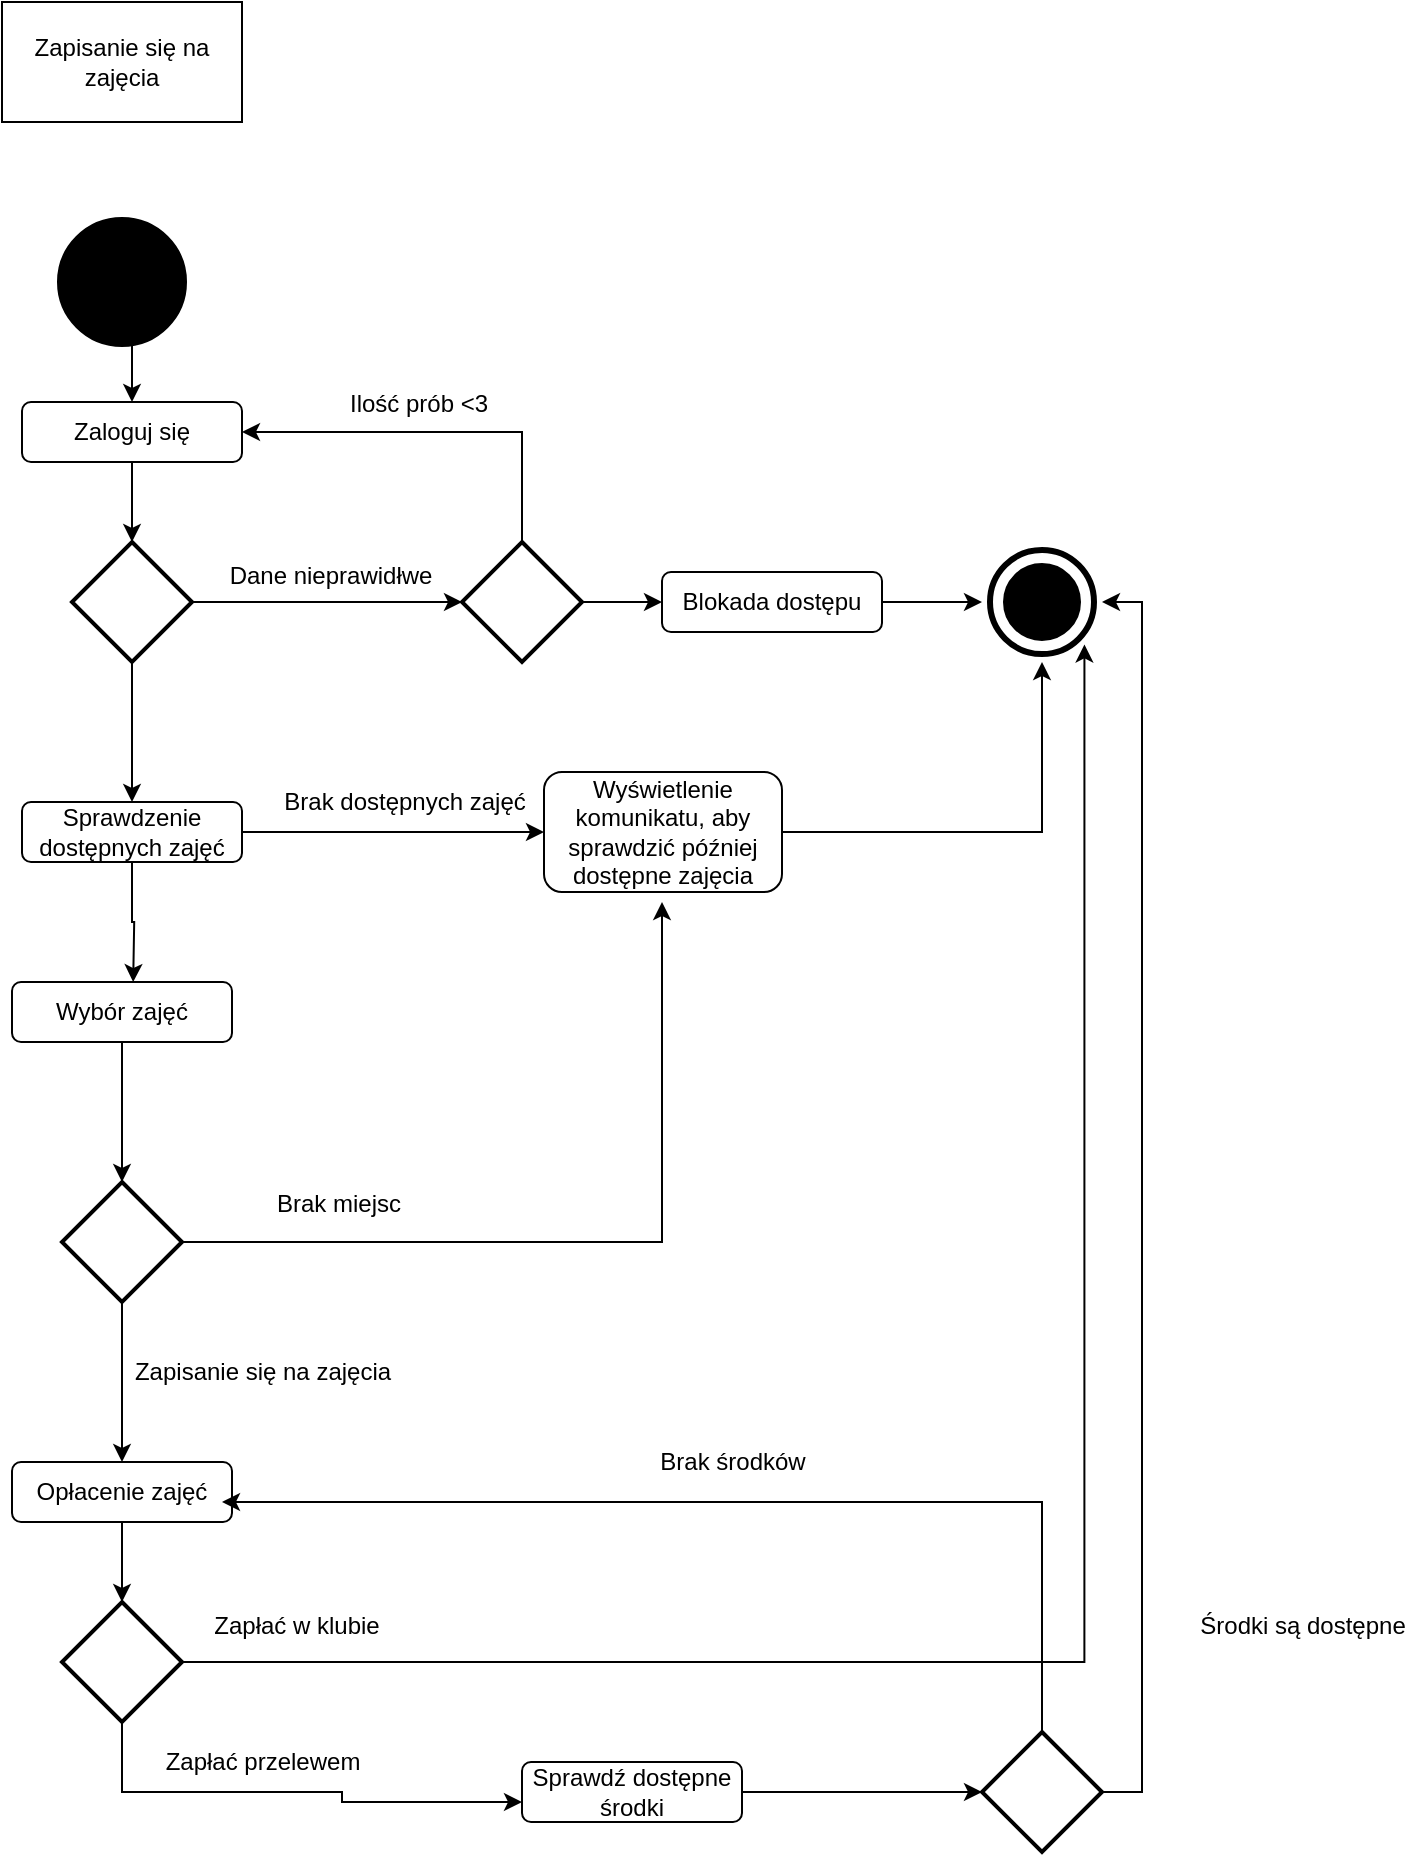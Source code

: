 <mxfile version="12.8.8" type="google"><diagram id="C5RBs43oDa-KdzZeNtuy" name="Page-1"><mxGraphModel dx="516" dy="1921" grid="1" gridSize="10" guides="1" tooltips="1" connect="1" arrows="1" fold="1" page="1" pageScale="1" pageWidth="827" pageHeight="1169" math="0" shadow="0"><root><mxCell id="WIyWlLk6GJQsqaUBKTNV-0"/><mxCell id="WIyWlLk6GJQsqaUBKTNV-1" parent="WIyWlLk6GJQsqaUBKTNV-0"/><mxCell id="faOteIYEjhpvXxkh--tM-0" value="Zapisanie się na zajęcia" style="rounded=0;whiteSpace=wrap;html=1;" parent="WIyWlLk6GJQsqaUBKTNV-1" vertex="1"><mxGeometry x="70" y="-90" width="120" height="60" as="geometry"/></mxCell><object label="" id="faOteIYEjhpvXxkh--tM-1"><mxCell style="ellipse;shape=doubleEllipse;whiteSpace=wrap;html=1;aspect=fixed;fillColor=#000000;strokeColor=#FFFFFF;strokeWidth=5;" parent="WIyWlLk6GJQsqaUBKTNV-1" vertex="1"><mxGeometry x="560" y="180" width="60" height="60" as="geometry"/></mxCell></object><mxCell id="faOteIYEjhpvXxkh--tM-8" style="edgeStyle=orthogonalEdgeStyle;rounded=0;orthogonalLoop=1;jettySize=auto;html=1;exitX=0.5;exitY=1;exitDx=0;exitDy=0;entryX=0.5;entryY=0;entryDx=0;entryDy=0;" parent="WIyWlLk6GJQsqaUBKTNV-1" source="faOteIYEjhpvXxkh--tM-2" target="faOteIYEjhpvXxkh--tM-7" edge="1"><mxGeometry relative="1" as="geometry"/></mxCell><mxCell id="faOteIYEjhpvXxkh--tM-2" value="" style="ellipse;shape=doubleEllipse;whiteSpace=wrap;html=1;aspect=fixed;strokeColor=#000000;strokeWidth=5;fillColor=#000000;" parent="WIyWlLk6GJQsqaUBKTNV-1" vertex="1"><mxGeometry x="100" y="20" width="60" height="60" as="geometry"/></mxCell><mxCell id="faOteIYEjhpvXxkh--tM-10" style="edgeStyle=orthogonalEdgeStyle;rounded=0;orthogonalLoop=1;jettySize=auto;html=1;exitX=1;exitY=0.5;exitDx=0;exitDy=0;exitPerimeter=0;entryX=0;entryY=0.5;entryDx=0;entryDy=0;entryPerimeter=0;" parent="WIyWlLk6GJQsqaUBKTNV-1" source="faOteIYEjhpvXxkh--tM-5" target="faOteIYEjhpvXxkh--tM-13" edge="1"><mxGeometry relative="1" as="geometry"><mxPoint x="300" y="210.118" as="targetPoint"/></mxGeometry></mxCell><mxCell id="faOteIYEjhpvXxkh--tM-23" style="edgeStyle=orthogonalEdgeStyle;rounded=0;orthogonalLoop=1;jettySize=auto;html=1;exitX=0.5;exitY=1;exitDx=0;exitDy=0;exitPerimeter=0;entryX=0.5;entryY=0;entryDx=0;entryDy=0;" parent="WIyWlLk6GJQsqaUBKTNV-1" source="faOteIYEjhpvXxkh--tM-5" target="faOteIYEjhpvXxkh--tM-22" edge="1"><mxGeometry relative="1" as="geometry"/></mxCell><mxCell id="faOteIYEjhpvXxkh--tM-5" value="" style="strokeWidth=2;html=1;shape=mxgraph.flowchart.decision;whiteSpace=wrap;" parent="WIyWlLk6GJQsqaUBKTNV-1" vertex="1"><mxGeometry x="105" y="180" width="60" height="60" as="geometry"/></mxCell><mxCell id="faOteIYEjhpvXxkh--tM-9" style="edgeStyle=orthogonalEdgeStyle;rounded=0;orthogonalLoop=1;jettySize=auto;html=1;exitX=0.5;exitY=1;exitDx=0;exitDy=0;entryX=0.5;entryY=0;entryDx=0;entryDy=0;entryPerimeter=0;" parent="WIyWlLk6GJQsqaUBKTNV-1" source="faOteIYEjhpvXxkh--tM-7" target="faOteIYEjhpvXxkh--tM-5" edge="1"><mxGeometry relative="1" as="geometry"/></mxCell><mxCell id="faOteIYEjhpvXxkh--tM-7" value="Zaloguj się" style="rounded=1;whiteSpace=wrap;html=1;strokeColor=#000000;strokeWidth=1;fillColor=#FFFFFF;" parent="WIyWlLk6GJQsqaUBKTNV-1" vertex="1"><mxGeometry x="80" y="110" width="110" height="30" as="geometry"/></mxCell><mxCell id="faOteIYEjhpvXxkh--tM-11" value="Dane nieprawidłwe" style="text;html=1;align=center;verticalAlign=middle;resizable=0;points=[];autosize=1;" parent="WIyWlLk6GJQsqaUBKTNV-1" vertex="1"><mxGeometry x="174" y="187" width="120" height="20" as="geometry"/></mxCell><mxCell id="faOteIYEjhpvXxkh--tM-14" style="edgeStyle=orthogonalEdgeStyle;rounded=0;orthogonalLoop=1;jettySize=auto;html=1;exitX=0.5;exitY=0;exitDx=0;exitDy=0;exitPerimeter=0;entryX=1;entryY=0.5;entryDx=0;entryDy=0;" parent="WIyWlLk6GJQsqaUBKTNV-1" source="faOteIYEjhpvXxkh--tM-13" target="faOteIYEjhpvXxkh--tM-7" edge="1"><mxGeometry relative="1" as="geometry"/></mxCell><mxCell id="faOteIYEjhpvXxkh--tM-20" style="edgeStyle=orthogonalEdgeStyle;rounded=0;orthogonalLoop=1;jettySize=auto;html=1;exitX=1;exitY=0.5;exitDx=0;exitDy=0;exitPerimeter=0;entryX=0;entryY=0.5;entryDx=0;entryDy=0;" parent="WIyWlLk6GJQsqaUBKTNV-1" source="faOteIYEjhpvXxkh--tM-13" target="faOteIYEjhpvXxkh--tM-19" edge="1"><mxGeometry relative="1" as="geometry"/></mxCell><mxCell id="faOteIYEjhpvXxkh--tM-13" value="" style="strokeWidth=2;html=1;shape=mxgraph.flowchart.decision;whiteSpace=wrap;" parent="WIyWlLk6GJQsqaUBKTNV-1" vertex="1"><mxGeometry x="300" y="180" width="60" height="60" as="geometry"/></mxCell><mxCell id="faOteIYEjhpvXxkh--tM-15" value="Ilość prób &amp;lt;3" style="text;html=1;align=center;verticalAlign=middle;resizable=0;points=[];autosize=1;" parent="WIyWlLk6GJQsqaUBKTNV-1" vertex="1"><mxGeometry x="238" y="101" width="80" height="20" as="geometry"/></mxCell><mxCell id="faOteIYEjhpvXxkh--tM-21" style="edgeStyle=orthogonalEdgeStyle;rounded=0;orthogonalLoop=1;jettySize=auto;html=1;exitX=1;exitY=0.5;exitDx=0;exitDy=0;entryX=0;entryY=0.5;entryDx=0;entryDy=0;" parent="WIyWlLk6GJQsqaUBKTNV-1" source="faOteIYEjhpvXxkh--tM-19" target="faOteIYEjhpvXxkh--tM-1" edge="1"><mxGeometry relative="1" as="geometry"/></mxCell><mxCell id="faOteIYEjhpvXxkh--tM-19" value="Blokada dostępu" style="rounded=1;whiteSpace=wrap;html=1;strokeColor=#000000;strokeWidth=1;fillColor=#FFFFFF;" parent="WIyWlLk6GJQsqaUBKTNV-1" vertex="1"><mxGeometry x="400" y="195" width="110" height="30" as="geometry"/></mxCell><mxCell id="faOteIYEjhpvXxkh--tM-24" style="edgeStyle=orthogonalEdgeStyle;rounded=0;orthogonalLoop=1;jettySize=auto;html=1;exitX=1;exitY=0.5;exitDx=0;exitDy=0;entryX=0;entryY=0.5;entryDx=0;entryDy=0;" parent="WIyWlLk6GJQsqaUBKTNV-1" source="faOteIYEjhpvXxkh--tM-22" target="faOteIYEjhpvXxkh--tM-28" edge="1"><mxGeometry relative="1" as="geometry"><mxPoint x="330" y="325.412" as="targetPoint"/></mxGeometry></mxCell><mxCell id="faOteIYEjhpvXxkh--tM-30" style="edgeStyle=orthogonalEdgeStyle;rounded=0;orthogonalLoop=1;jettySize=auto;html=1;exitX=0.5;exitY=1;exitDx=0;exitDy=0;" parent="WIyWlLk6GJQsqaUBKTNV-1" source="faOteIYEjhpvXxkh--tM-22" edge="1"><mxGeometry relative="1" as="geometry"><mxPoint x="135.588" y="400" as="targetPoint"/></mxGeometry></mxCell><mxCell id="faOteIYEjhpvXxkh--tM-22" value="Sprawdzenie dostępnych zajęć" style="rounded=1;whiteSpace=wrap;html=1;strokeColor=#000000;strokeWidth=1;fillColor=#FFFFFF;" parent="WIyWlLk6GJQsqaUBKTNV-1" vertex="1"><mxGeometry x="80" y="310" width="110" height="30" as="geometry"/></mxCell><mxCell id="faOteIYEjhpvXxkh--tM-25" value="Brak dostępnych zajęć" style="text;html=1;align=center;verticalAlign=middle;resizable=0;points=[];autosize=1;" parent="WIyWlLk6GJQsqaUBKTNV-1" vertex="1"><mxGeometry x="201" y="300" width="140" height="20" as="geometry"/></mxCell><mxCell id="faOteIYEjhpvXxkh--tM-29" style="edgeStyle=orthogonalEdgeStyle;rounded=0;orthogonalLoop=1;jettySize=auto;html=1;exitX=1;exitY=0.5;exitDx=0;exitDy=0;entryX=0.5;entryY=1;entryDx=0;entryDy=0;" parent="WIyWlLk6GJQsqaUBKTNV-1" source="faOteIYEjhpvXxkh--tM-28" target="faOteIYEjhpvXxkh--tM-1" edge="1"><mxGeometry relative="1" as="geometry"/></mxCell><mxCell id="faOteIYEjhpvXxkh--tM-28" value="Wyświetlenie komunikatu, aby sprawdzić później dostępne zajęcia" style="rounded=1;whiteSpace=wrap;html=1;strokeColor=#000000;strokeWidth=1;fillColor=#FFFFFF;" parent="WIyWlLk6GJQsqaUBKTNV-1" vertex="1"><mxGeometry x="341" y="295" width="119" height="60" as="geometry"/></mxCell><mxCell id="faOteIYEjhpvXxkh--tM-35" style="edgeStyle=orthogonalEdgeStyle;rounded=0;orthogonalLoop=1;jettySize=auto;html=1;exitX=0.5;exitY=1;exitDx=0;exitDy=0;" parent="WIyWlLk6GJQsqaUBKTNV-1" source="faOteIYEjhpvXxkh--tM-31" target="faOteIYEjhpvXxkh--tM-33" edge="1"><mxGeometry relative="1" as="geometry"/></mxCell><mxCell id="faOteIYEjhpvXxkh--tM-31" value="Wybór zajęć" style="rounded=1;whiteSpace=wrap;html=1;strokeColor=#000000;strokeWidth=1;fillColor=#FFFFFF;" parent="WIyWlLk6GJQsqaUBKTNV-1" vertex="1"><mxGeometry x="75" y="400" width="110" height="30" as="geometry"/></mxCell><mxCell id="faOteIYEjhpvXxkh--tM-36" style="edgeStyle=orthogonalEdgeStyle;rounded=0;orthogonalLoop=1;jettySize=auto;html=1;exitX=1;exitY=0.5;exitDx=0;exitDy=0;exitPerimeter=0;" parent="WIyWlLk6GJQsqaUBKTNV-1" source="faOteIYEjhpvXxkh--tM-33" edge="1"><mxGeometry relative="1" as="geometry"><mxPoint x="400" y="360" as="targetPoint"/><Array as="points"><mxPoint x="400" y="530"/></Array></mxGeometry></mxCell><mxCell id="faOteIYEjhpvXxkh--tM-38" style="edgeStyle=orthogonalEdgeStyle;rounded=0;orthogonalLoop=1;jettySize=auto;html=1;exitX=0.5;exitY=1;exitDx=0;exitDy=0;exitPerimeter=0;entryX=0.5;entryY=0;entryDx=0;entryDy=0;" parent="WIyWlLk6GJQsqaUBKTNV-1" source="faOteIYEjhpvXxkh--tM-33" target="faOteIYEjhpvXxkh--tM-40" edge="1"><mxGeometry relative="1" as="geometry"><mxPoint x="129.706" y="630" as="targetPoint"/></mxGeometry></mxCell><mxCell id="faOteIYEjhpvXxkh--tM-33" value="" style="strokeWidth=2;html=1;shape=mxgraph.flowchart.decision;whiteSpace=wrap;" parent="WIyWlLk6GJQsqaUBKTNV-1" vertex="1"><mxGeometry x="100" y="500" width="60" height="60" as="geometry"/></mxCell><mxCell id="faOteIYEjhpvXxkh--tM-37" value="Brak miejsc" style="text;html=1;align=center;verticalAlign=middle;resizable=0;points=[];autosize=1;" parent="WIyWlLk6GJQsqaUBKTNV-1" vertex="1"><mxGeometry x="198" y="501" width="80" height="20" as="geometry"/></mxCell><mxCell id="faOteIYEjhpvXxkh--tM-39" value="Zapisanie się na zajęcia" style="text;html=1;align=center;verticalAlign=middle;resizable=0;points=[];autosize=1;" parent="WIyWlLk6GJQsqaUBKTNV-1" vertex="1"><mxGeometry x="130" y="585" width="140" height="20" as="geometry"/></mxCell><mxCell id="faOteIYEjhpvXxkh--tM-43" style="edgeStyle=orthogonalEdgeStyle;rounded=0;orthogonalLoop=1;jettySize=auto;html=1;exitX=0.5;exitY=1;exitDx=0;exitDy=0;strokeWidth=1;entryX=0.5;entryY=0;entryDx=0;entryDy=0;entryPerimeter=0;" parent="WIyWlLk6GJQsqaUBKTNV-1" source="faOteIYEjhpvXxkh--tM-40" target="faOteIYEjhpvXxkh--tM-44" edge="1"><mxGeometry relative="1" as="geometry"><mxPoint x="130" y="720" as="targetPoint"/></mxGeometry></mxCell><mxCell id="faOteIYEjhpvXxkh--tM-40" value="Opłacenie zajęć" style="rounded=1;whiteSpace=wrap;html=1;strokeColor=#000000;strokeWidth=1;fillColor=#FFFFFF;" parent="WIyWlLk6GJQsqaUBKTNV-1" vertex="1"><mxGeometry x="75" y="640" width="110" height="30" as="geometry"/></mxCell><mxCell id="faOteIYEjhpvXxkh--tM-47" style="edgeStyle=orthogonalEdgeStyle;rounded=0;orthogonalLoop=1;jettySize=auto;html=1;exitX=0.5;exitY=1;exitDx=0;exitDy=0;exitPerimeter=0;strokeWidth=1;entryX=0;entryY=0.5;entryDx=0;entryDy=0;entryPerimeter=0;" parent="WIyWlLk6GJQsqaUBKTNV-1" source="faOteIYEjhpvXxkh--tM-44" edge="1"><mxGeometry relative="1" as="geometry"><mxPoint x="330" y="810" as="targetPoint"/><Array as="points"><mxPoint x="130" y="805"/><mxPoint x="240" y="805"/><mxPoint x="240" y="810"/></Array></mxGeometry></mxCell><mxCell id="yTbs0cu8nz8CA6CIPLBk-0" style="edgeStyle=orthogonalEdgeStyle;rounded=0;orthogonalLoop=1;jettySize=auto;html=1;exitX=1;exitY=0.5;exitDx=0;exitDy=0;exitPerimeter=0;entryX=1;entryY=1;entryDx=0;entryDy=0;" edge="1" parent="WIyWlLk6GJQsqaUBKTNV-1" source="faOteIYEjhpvXxkh--tM-44" target="faOteIYEjhpvXxkh--tM-1"><mxGeometry relative="1" as="geometry"/></mxCell><mxCell id="faOteIYEjhpvXxkh--tM-44" value="" style="strokeWidth=2;html=1;shape=mxgraph.flowchart.decision;whiteSpace=wrap;" parent="WIyWlLk6GJQsqaUBKTNV-1" vertex="1"><mxGeometry x="100" y="710" width="60" height="60" as="geometry"/></mxCell><mxCell id="faOteIYEjhpvXxkh--tM-46" value="Zapłać w klubie" style="text;html=1;align=center;verticalAlign=middle;resizable=0;points=[];autosize=1;" parent="WIyWlLk6GJQsqaUBKTNV-1" vertex="1"><mxGeometry x="167" y="712" width="100" height="20" as="geometry"/></mxCell><mxCell id="faOteIYEjhpvXxkh--tM-48" value="Zapłać przelewem" style="text;html=1;align=center;verticalAlign=middle;resizable=0;points=[];autosize=1;" parent="WIyWlLk6GJQsqaUBKTNV-1" vertex="1"><mxGeometry x="145" y="780" width="110" height="20" as="geometry"/></mxCell><mxCell id="faOteIYEjhpvXxkh--tM-55" style="edgeStyle=orthogonalEdgeStyle;rounded=0;orthogonalLoop=1;jettySize=auto;html=1;exitX=1;exitY=0.5;exitDx=0;exitDy=0;entryX=0;entryY=0.5;entryDx=0;entryDy=0;entryPerimeter=0;strokeWidth=1;" parent="WIyWlLk6GJQsqaUBKTNV-1" source="faOteIYEjhpvXxkh--tM-51" target="faOteIYEjhpvXxkh--tM-54" edge="1"><mxGeometry relative="1" as="geometry"/></mxCell><mxCell id="faOteIYEjhpvXxkh--tM-51" value="Sprawdź dostępne środki" style="rounded=1;whiteSpace=wrap;html=1;strokeColor=#000000;strokeWidth=1;fillColor=#FFFFFF;" parent="WIyWlLk6GJQsqaUBKTNV-1" vertex="1"><mxGeometry x="330" y="790" width="110" height="30" as="geometry"/></mxCell><mxCell id="faOteIYEjhpvXxkh--tM-57" style="edgeStyle=orthogonalEdgeStyle;rounded=0;orthogonalLoop=1;jettySize=auto;html=1;exitX=0.5;exitY=0;exitDx=0;exitDy=0;exitPerimeter=0;strokeWidth=1;" parent="WIyWlLk6GJQsqaUBKTNV-1" source="faOteIYEjhpvXxkh--tM-54" edge="1"><mxGeometry relative="1" as="geometry"><mxPoint x="180" y="660" as="targetPoint"/><Array as="points"><mxPoint x="590" y="660"/><mxPoint x="190" y="660"/></Array></mxGeometry></mxCell><mxCell id="faOteIYEjhpvXxkh--tM-58" style="edgeStyle=orthogonalEdgeStyle;rounded=0;orthogonalLoop=1;jettySize=auto;html=1;exitX=1;exitY=0.5;exitDx=0;exitDy=0;exitPerimeter=0;strokeWidth=1;entryX=1;entryY=0.5;entryDx=0;entryDy=0;" parent="WIyWlLk6GJQsqaUBKTNV-1" source="faOteIYEjhpvXxkh--tM-54" target="faOteIYEjhpvXxkh--tM-1" edge="1"><mxGeometry relative="1" as="geometry"><mxPoint x="660" y="600" as="targetPoint"/></mxGeometry></mxCell><mxCell id="faOteIYEjhpvXxkh--tM-54" value="" style="strokeWidth=2;html=1;shape=mxgraph.flowchart.decision;whiteSpace=wrap;" parent="WIyWlLk6GJQsqaUBKTNV-1" vertex="1"><mxGeometry x="560" y="775" width="60" height="60" as="geometry"/></mxCell><mxCell id="faOteIYEjhpvXxkh--tM-56" value="Brak środków" style="text;html=1;align=center;verticalAlign=middle;resizable=0;points=[];autosize=1;" parent="WIyWlLk6GJQsqaUBKTNV-1" vertex="1"><mxGeometry x="390" y="630" width="90" height="20" as="geometry"/></mxCell><mxCell id="faOteIYEjhpvXxkh--tM-60" value="Środki są dostępne" style="text;html=1;align=center;verticalAlign=middle;resizable=0;points=[];autosize=1;" parent="WIyWlLk6GJQsqaUBKTNV-1" vertex="1"><mxGeometry x="660" y="712" width="120" height="20" as="geometry"/></mxCell></root></mxGraphModel></diagram></mxfile>